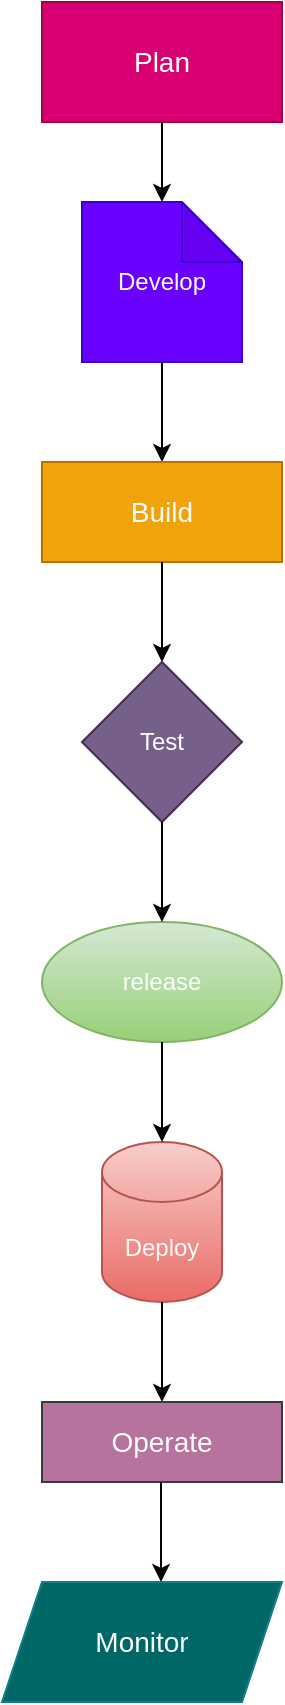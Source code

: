 <mxfile version="28.0.9">
  <diagram name="Page-1" id="-G6_a5D-4jBVWAXTnTDD">
    <mxGraphModel dx="786" dy="459" grid="1" gridSize="10" guides="1" tooltips="1" connect="1" arrows="1" fold="1" page="1" pageScale="1" pageWidth="850" pageHeight="1100" math="0" shadow="0">
      <root>
        <mxCell id="0" />
        <mxCell id="1" parent="0" />
        <mxCell id="yxbqzMt1M3Sy7eUUGBdr-1" value="&lt;font style=&quot;font-size: 14px;&quot;&gt;Plan&lt;/font&gt;" style="rounded=0;whiteSpace=wrap;html=1;fillColor=#d80073;fontColor=#ffffff;strokeColor=#A50040;" vertex="1" parent="1">
          <mxGeometry x="340" y="20" width="120" height="60" as="geometry" />
        </mxCell>
        <mxCell id="yxbqzMt1M3Sy7eUUGBdr-3" value="" style="endArrow=classic;html=1;rounded=0;" edge="1" parent="1">
          <mxGeometry width="50" height="50" relative="1" as="geometry">
            <mxPoint x="400" y="80" as="sourcePoint" />
            <mxPoint x="400" y="120" as="targetPoint" />
          </mxGeometry>
        </mxCell>
        <mxCell id="yxbqzMt1M3Sy7eUUGBdr-4" value="Develop" style="shape=note;whiteSpace=wrap;html=1;backgroundOutline=1;darkOpacity=0.05;fillColor=#6a00ff;fontColor=#ffffff;strokeColor=#3700CC;" vertex="1" parent="1">
          <mxGeometry x="360" y="120" width="80" height="80" as="geometry" />
        </mxCell>
        <mxCell id="yxbqzMt1M3Sy7eUUGBdr-5" value="" style="endArrow=classic;html=1;rounded=0;" edge="1" parent="1">
          <mxGeometry width="50" height="50" relative="1" as="geometry">
            <mxPoint x="400" y="200" as="sourcePoint" />
            <mxPoint x="400" y="250" as="targetPoint" />
          </mxGeometry>
        </mxCell>
        <mxCell id="yxbqzMt1M3Sy7eUUGBdr-6" value="&lt;span&gt;&lt;font style=&quot;color: rgb(252, 252, 252); font-size: 14px;&quot;&gt;Build&lt;/font&gt;&lt;/span&gt;" style="rounded=0;whiteSpace=wrap;html=1;fillColor=#f0a30a;fontColor=#000000;strokeColor=#BD7000;" vertex="1" parent="1">
          <mxGeometry x="340" y="250" width="120" height="50" as="geometry" />
        </mxCell>
        <mxCell id="yxbqzMt1M3Sy7eUUGBdr-7" value="" style="endArrow=classic;html=1;rounded=0;" edge="1" parent="1">
          <mxGeometry width="50" height="50" relative="1" as="geometry">
            <mxPoint x="400" y="300" as="sourcePoint" />
            <mxPoint x="400" y="350" as="targetPoint" />
          </mxGeometry>
        </mxCell>
        <mxCell id="yxbqzMt1M3Sy7eUUGBdr-8" value="Test" style="rhombus;whiteSpace=wrap;html=1;fillColor=#76608a;fontColor=#ffffff;strokeColor=#432D57;" vertex="1" parent="1">
          <mxGeometry x="360" y="350" width="80" height="80" as="geometry" />
        </mxCell>
        <mxCell id="yxbqzMt1M3Sy7eUUGBdr-9" value="&lt;font color=&quot;#fcfcfc&quot;&gt;release&lt;/font&gt;" style="ellipse;whiteSpace=wrap;html=1;fillColor=#d5e8d4;strokeColor=#82b366;gradientColor=#97d077;" vertex="1" parent="1">
          <mxGeometry x="340" y="480" width="120" height="60" as="geometry" />
        </mxCell>
        <mxCell id="yxbqzMt1M3Sy7eUUGBdr-10" value="" style="endArrow=classic;html=1;rounded=0;" edge="1" parent="1">
          <mxGeometry width="50" height="50" relative="1" as="geometry">
            <mxPoint x="400" y="430" as="sourcePoint" />
            <mxPoint x="400" y="480" as="targetPoint" />
          </mxGeometry>
        </mxCell>
        <mxCell id="yxbqzMt1M3Sy7eUUGBdr-11" value="&lt;font style=&quot;color: rgb(252, 252, 252);&quot;&gt;Deploy&lt;/font&gt;" style="shape=cylinder3;whiteSpace=wrap;html=1;boundedLbl=1;backgroundOutline=1;size=15;fillColor=#f8cecc;gradientColor=#ea6b66;strokeColor=#b85450;" vertex="1" parent="1">
          <mxGeometry x="370" y="590" width="60" height="80" as="geometry" />
        </mxCell>
        <mxCell id="yxbqzMt1M3Sy7eUUGBdr-12" value="" style="endArrow=classic;html=1;rounded=0;" edge="1" parent="1">
          <mxGeometry width="50" height="50" relative="1" as="geometry">
            <mxPoint x="400" y="540" as="sourcePoint" />
            <mxPoint x="400" y="590" as="targetPoint" />
          </mxGeometry>
        </mxCell>
        <mxCell id="yxbqzMt1M3Sy7eUUGBdr-13" value="" style="endArrow=classic;html=1;rounded=0;" edge="1" parent="1">
          <mxGeometry width="50" height="50" relative="1" as="geometry">
            <mxPoint x="400" y="670" as="sourcePoint" />
            <mxPoint x="400" y="720" as="targetPoint" />
          </mxGeometry>
        </mxCell>
        <mxCell id="yxbqzMt1M3Sy7eUUGBdr-14" value="&lt;font style=&quot;color: rgb(252, 252, 252); font-size: 14px;&quot;&gt;Operate&lt;/font&gt;" style="rounded=0;whiteSpace=wrap;html=1;fillColor=#B5739D;strokeColor=#36393d;" vertex="1" parent="1">
          <mxGeometry x="340" y="720" width="120" height="40" as="geometry" />
        </mxCell>
        <mxCell id="yxbqzMt1M3Sy7eUUGBdr-15" value="&lt;font style=&quot;font-size: 14px; color: rgb(252, 252, 252);&quot;&gt;Monitor&lt;/font&gt;" style="shape=parallelogram;perimeter=parallelogramPerimeter;whiteSpace=wrap;html=1;fixedSize=1;fillColor=#006666;strokeColor=#0e8088;" vertex="1" parent="1">
          <mxGeometry x="320" y="810" width="140" height="60" as="geometry" />
        </mxCell>
        <mxCell id="yxbqzMt1M3Sy7eUUGBdr-16" value="" style="endArrow=classic;html=1;rounded=0;" edge="1" parent="1">
          <mxGeometry width="50" height="50" relative="1" as="geometry">
            <mxPoint x="399.5" y="760" as="sourcePoint" />
            <mxPoint x="399.5" y="810" as="targetPoint" />
          </mxGeometry>
        </mxCell>
      </root>
    </mxGraphModel>
  </diagram>
</mxfile>
